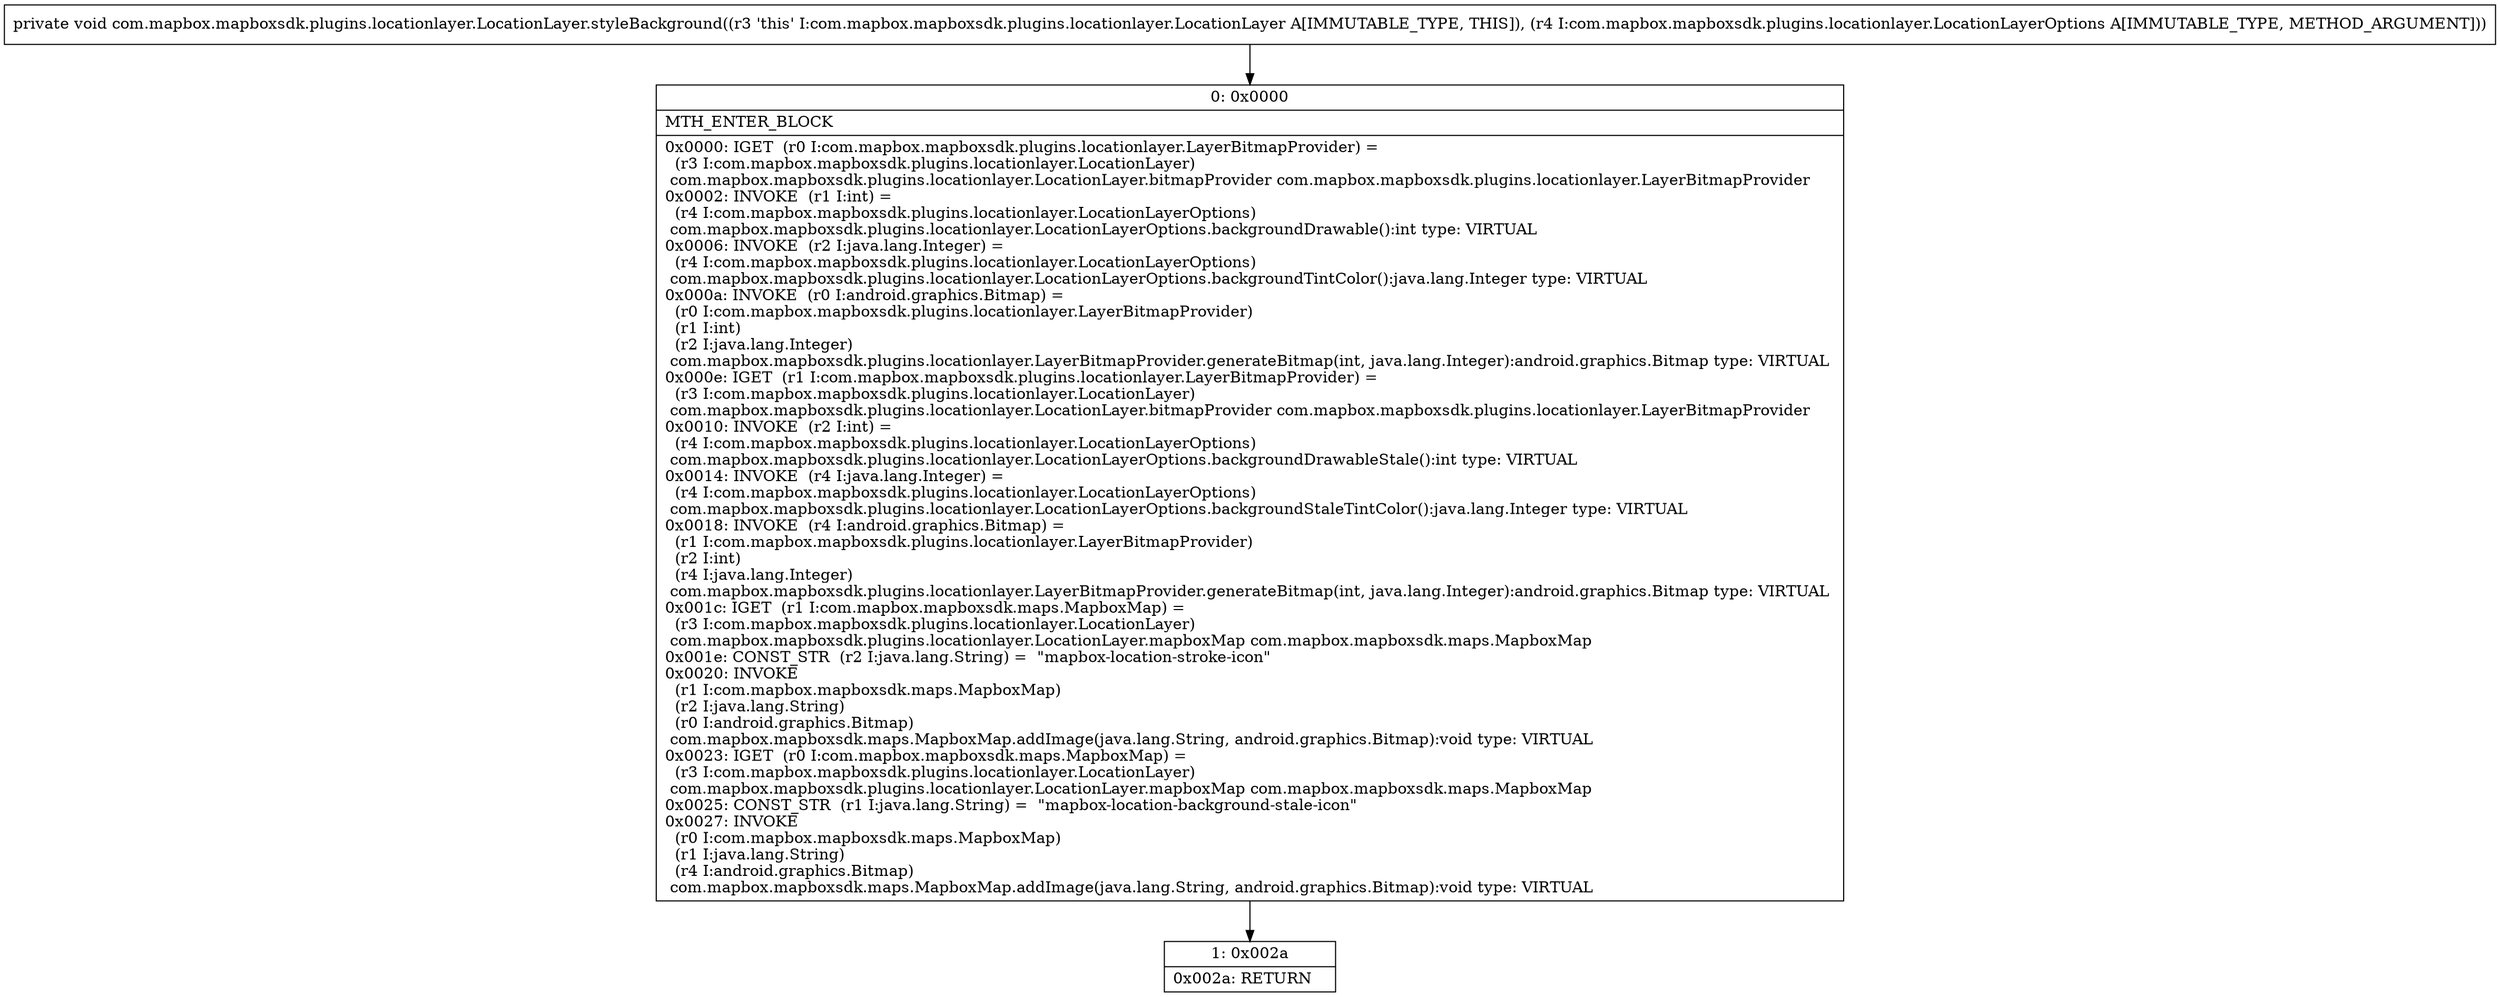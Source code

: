 digraph "CFG forcom.mapbox.mapboxsdk.plugins.locationlayer.LocationLayer.styleBackground(Lcom\/mapbox\/mapboxsdk\/plugins\/locationlayer\/LocationLayerOptions;)V" {
Node_0 [shape=record,label="{0\:\ 0x0000|MTH_ENTER_BLOCK\l|0x0000: IGET  (r0 I:com.mapbox.mapboxsdk.plugins.locationlayer.LayerBitmapProvider) = \l  (r3 I:com.mapbox.mapboxsdk.plugins.locationlayer.LocationLayer)\l com.mapbox.mapboxsdk.plugins.locationlayer.LocationLayer.bitmapProvider com.mapbox.mapboxsdk.plugins.locationlayer.LayerBitmapProvider \l0x0002: INVOKE  (r1 I:int) = \l  (r4 I:com.mapbox.mapboxsdk.plugins.locationlayer.LocationLayerOptions)\l com.mapbox.mapboxsdk.plugins.locationlayer.LocationLayerOptions.backgroundDrawable():int type: VIRTUAL \l0x0006: INVOKE  (r2 I:java.lang.Integer) = \l  (r4 I:com.mapbox.mapboxsdk.plugins.locationlayer.LocationLayerOptions)\l com.mapbox.mapboxsdk.plugins.locationlayer.LocationLayerOptions.backgroundTintColor():java.lang.Integer type: VIRTUAL \l0x000a: INVOKE  (r0 I:android.graphics.Bitmap) = \l  (r0 I:com.mapbox.mapboxsdk.plugins.locationlayer.LayerBitmapProvider)\l  (r1 I:int)\l  (r2 I:java.lang.Integer)\l com.mapbox.mapboxsdk.plugins.locationlayer.LayerBitmapProvider.generateBitmap(int, java.lang.Integer):android.graphics.Bitmap type: VIRTUAL \l0x000e: IGET  (r1 I:com.mapbox.mapboxsdk.plugins.locationlayer.LayerBitmapProvider) = \l  (r3 I:com.mapbox.mapboxsdk.plugins.locationlayer.LocationLayer)\l com.mapbox.mapboxsdk.plugins.locationlayer.LocationLayer.bitmapProvider com.mapbox.mapboxsdk.plugins.locationlayer.LayerBitmapProvider \l0x0010: INVOKE  (r2 I:int) = \l  (r4 I:com.mapbox.mapboxsdk.plugins.locationlayer.LocationLayerOptions)\l com.mapbox.mapboxsdk.plugins.locationlayer.LocationLayerOptions.backgroundDrawableStale():int type: VIRTUAL \l0x0014: INVOKE  (r4 I:java.lang.Integer) = \l  (r4 I:com.mapbox.mapboxsdk.plugins.locationlayer.LocationLayerOptions)\l com.mapbox.mapboxsdk.plugins.locationlayer.LocationLayerOptions.backgroundStaleTintColor():java.lang.Integer type: VIRTUAL \l0x0018: INVOKE  (r4 I:android.graphics.Bitmap) = \l  (r1 I:com.mapbox.mapboxsdk.plugins.locationlayer.LayerBitmapProvider)\l  (r2 I:int)\l  (r4 I:java.lang.Integer)\l com.mapbox.mapboxsdk.plugins.locationlayer.LayerBitmapProvider.generateBitmap(int, java.lang.Integer):android.graphics.Bitmap type: VIRTUAL \l0x001c: IGET  (r1 I:com.mapbox.mapboxsdk.maps.MapboxMap) = \l  (r3 I:com.mapbox.mapboxsdk.plugins.locationlayer.LocationLayer)\l com.mapbox.mapboxsdk.plugins.locationlayer.LocationLayer.mapboxMap com.mapbox.mapboxsdk.maps.MapboxMap \l0x001e: CONST_STR  (r2 I:java.lang.String) =  \"mapbox\-location\-stroke\-icon\" \l0x0020: INVOKE  \l  (r1 I:com.mapbox.mapboxsdk.maps.MapboxMap)\l  (r2 I:java.lang.String)\l  (r0 I:android.graphics.Bitmap)\l com.mapbox.mapboxsdk.maps.MapboxMap.addImage(java.lang.String, android.graphics.Bitmap):void type: VIRTUAL \l0x0023: IGET  (r0 I:com.mapbox.mapboxsdk.maps.MapboxMap) = \l  (r3 I:com.mapbox.mapboxsdk.plugins.locationlayer.LocationLayer)\l com.mapbox.mapboxsdk.plugins.locationlayer.LocationLayer.mapboxMap com.mapbox.mapboxsdk.maps.MapboxMap \l0x0025: CONST_STR  (r1 I:java.lang.String) =  \"mapbox\-location\-background\-stale\-icon\" \l0x0027: INVOKE  \l  (r0 I:com.mapbox.mapboxsdk.maps.MapboxMap)\l  (r1 I:java.lang.String)\l  (r4 I:android.graphics.Bitmap)\l com.mapbox.mapboxsdk.maps.MapboxMap.addImage(java.lang.String, android.graphics.Bitmap):void type: VIRTUAL \l}"];
Node_1 [shape=record,label="{1\:\ 0x002a|0x002a: RETURN   \l}"];
MethodNode[shape=record,label="{private void com.mapbox.mapboxsdk.plugins.locationlayer.LocationLayer.styleBackground((r3 'this' I:com.mapbox.mapboxsdk.plugins.locationlayer.LocationLayer A[IMMUTABLE_TYPE, THIS]), (r4 I:com.mapbox.mapboxsdk.plugins.locationlayer.LocationLayerOptions A[IMMUTABLE_TYPE, METHOD_ARGUMENT])) }"];
MethodNode -> Node_0;
Node_0 -> Node_1;
}

